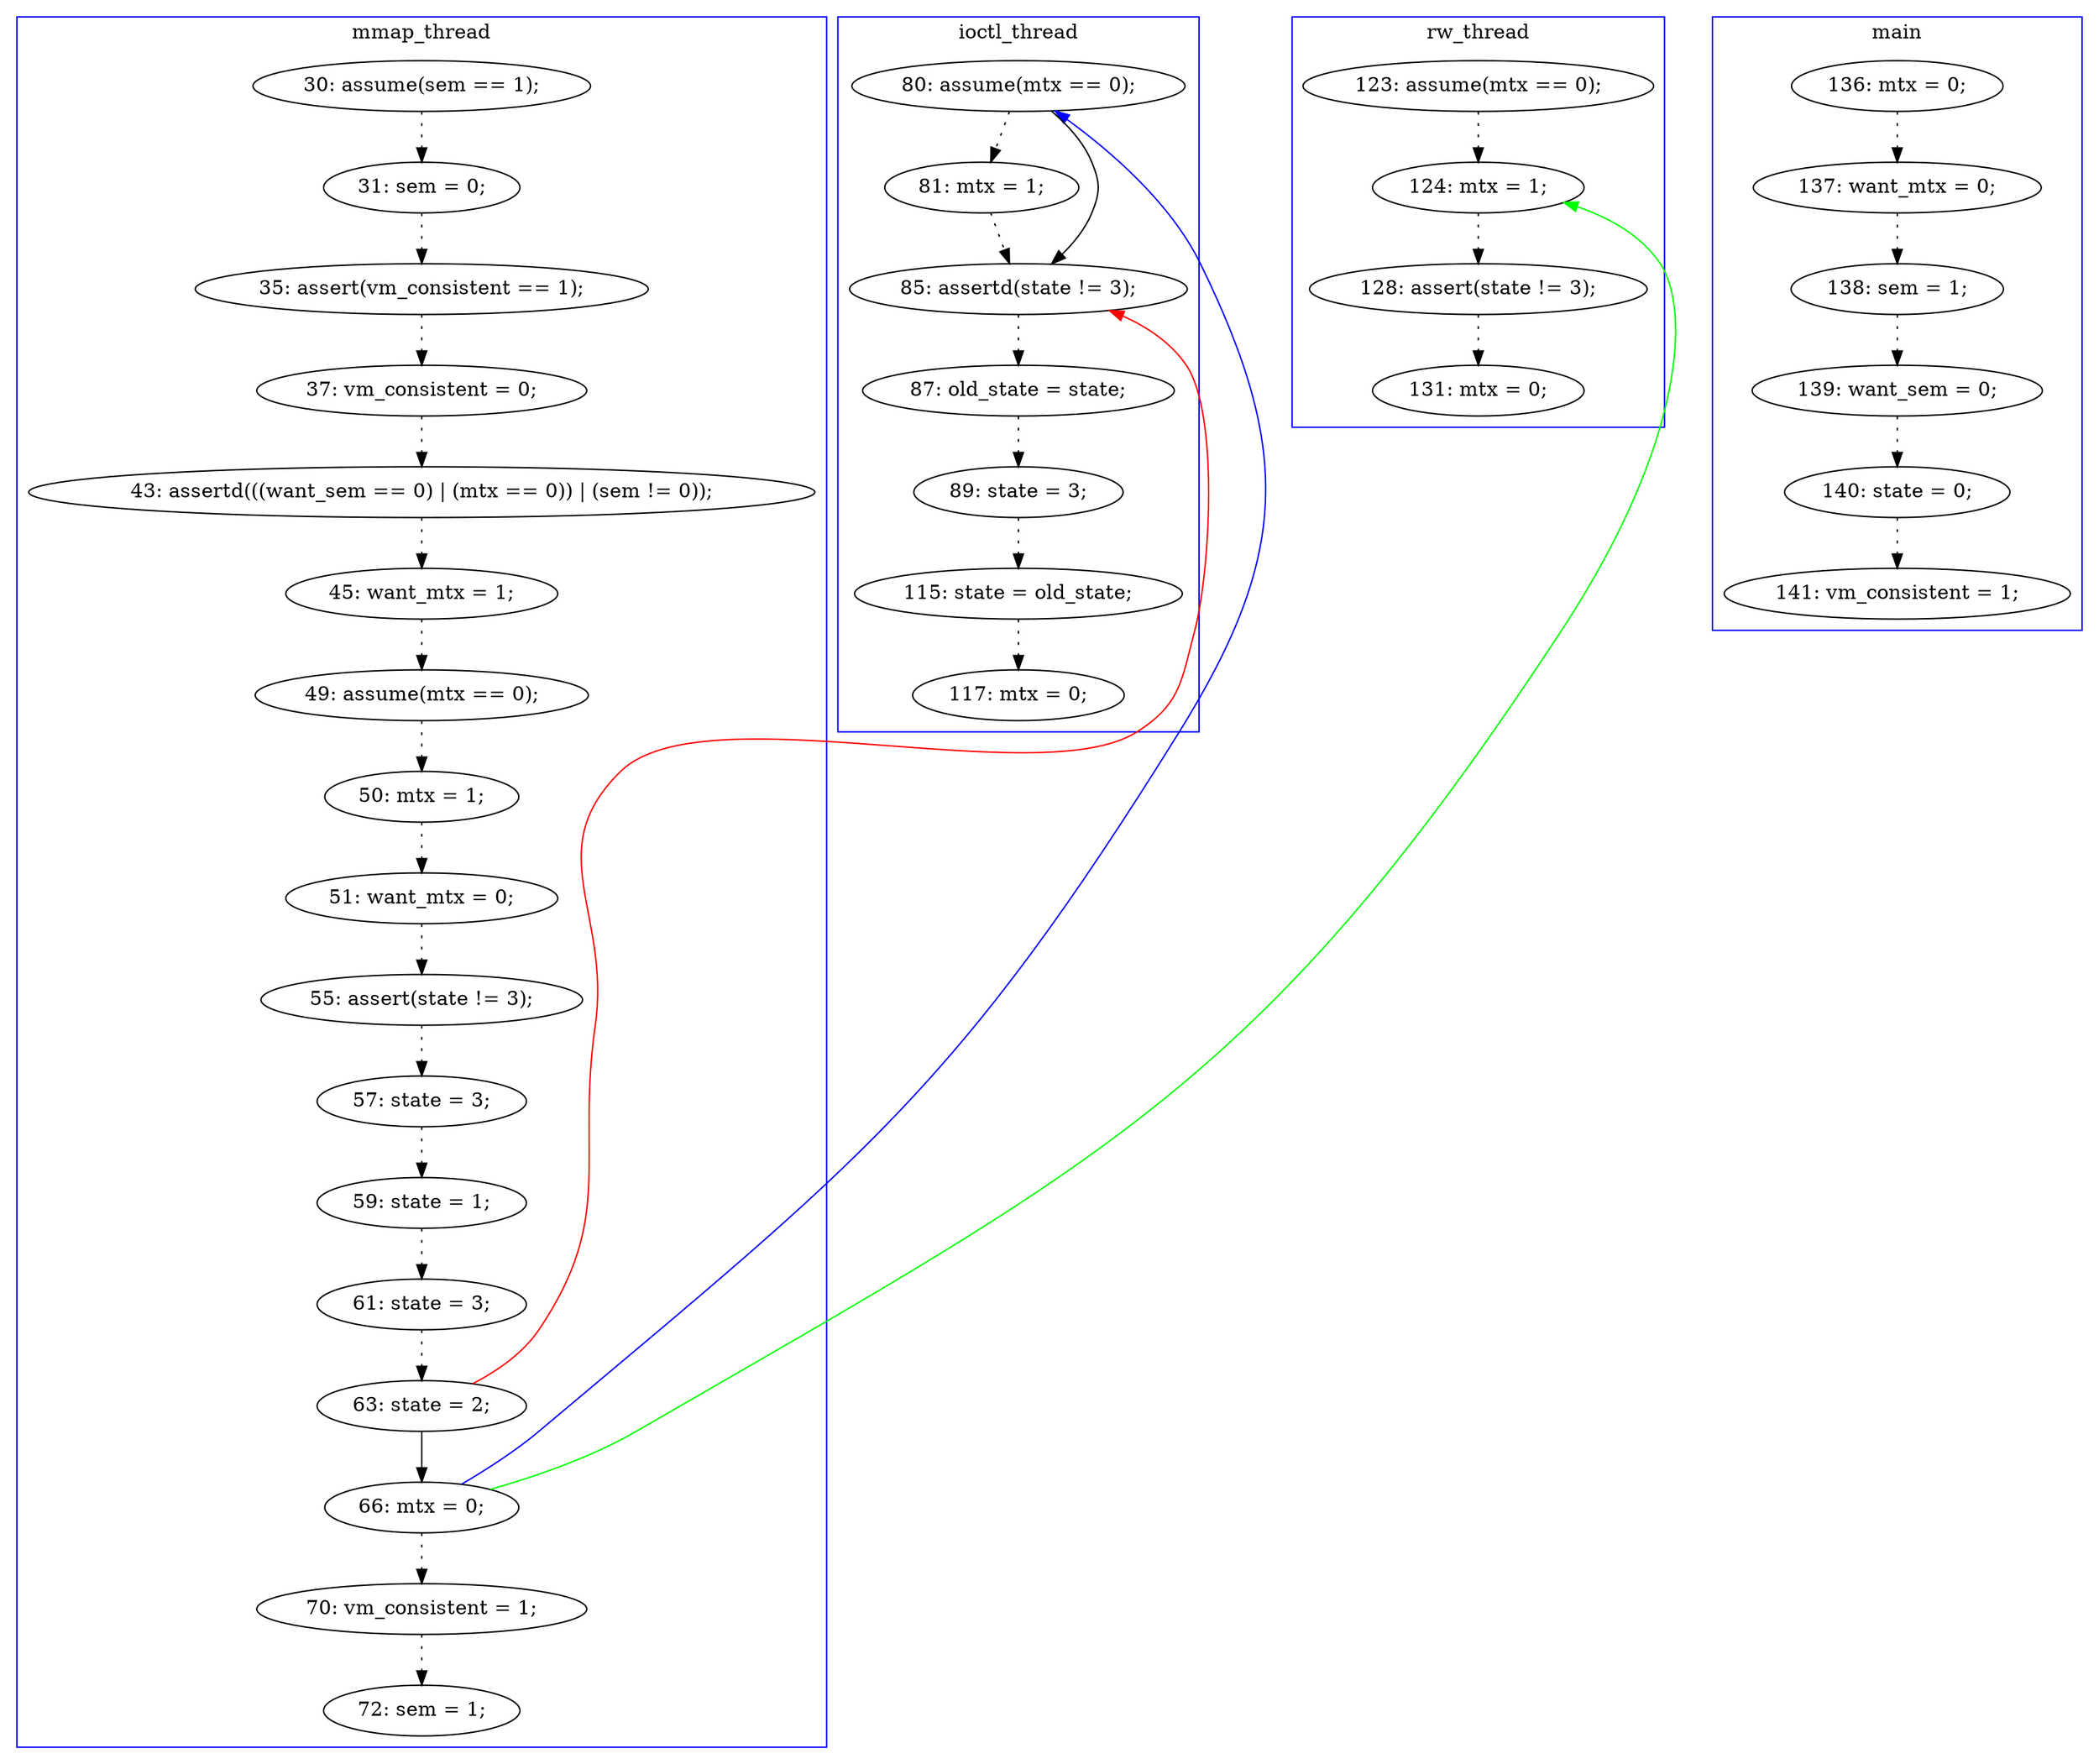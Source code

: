 digraph ProofObject {
	46 -> 47 [style = dotted, color = black]
	37 -> 39 [style = dotted, color = black]
	18 -> 19 [style = dotted, color = black]
	24 -> 26 [color = Black]
	23 -> 24 [style = dotted, color = black]
	12 -> 13 [style = dotted, color = black]
	14 -> 15 [style = dotted, color = black]
	15 -> 16 [style = dotted, color = black]
	26 -> 27 [style = dotted, color = black]
	11 -> 12 [style = dotted, color = black]
	32 -> 33 [style = dotted, color = black]
	2 -> 3 [style = dotted, color = black]
	45 -> 46 [style = dotted, color = black]
	19 -> 20 [style = dotted, color = black]
	31 -> 32 [style = dotted, color = black]
	6 -> 7 [style = dotted, color = black]
	33 -> 36 [style = dotted, color = black]
	26 -> 31 [color = Blue, constraint = false]
	36 -> 37 [style = dotted, color = black]
	16 -> 17 [style = dotted, color = black]
	5 -> 6 [style = dotted, color = black]
	31 -> 33 [color = Black]
	20 -> 21 [style = dotted, color = black]
	39 -> 40 [style = dotted, color = black]
	13 -> 14 [style = dotted, color = black]
	17 -> 18 [style = dotted, color = black]
	21 -> 23 [style = dotted, color = black]
	44 -> 45 [style = dotted, color = black]
	27 -> 28 [style = dotted, color = black]
	26 -> 45 [color = Green, constraint = false]
	10 -> 11 [style = dotted, color = black]
	24 -> 33 [color = Red, constraint = false]
	4 -> 5 [style = dotted, color = black]
	3 -> 4 [style = dotted, color = black]
	subgraph cluster0 {
		label = main
		color = blue
		3  [label = "137: want_mtx = 0;"]
		5  [label = "139: want_sem = 0;"]
		7  [label = "141: vm_consistent = 1;"]
		2  [label = "136: mtx = 0;"]
		4  [label = "138: sem = 1;"]
		6  [label = "140: state = 0;"]
	}
	subgraph cluster2 {
		label = ioctl_thread
		color = blue
		36  [label = "87: old_state = state;"]
		33  [label = "85: assertd(state != 3);"]
		39  [label = "115: state = old_state;"]
		37  [label = "89: state = 3;"]
		32  [label = "81: mtx = 1;"]
		31  [label = "80: assume(mtx == 0);"]
		40  [label = "117: mtx = 0;"]
	}
	subgraph cluster1 {
		label = mmap_thread
		color = blue
		28  [label = "72: sem = 1;"]
		21  [label = "59: state = 1;"]
		14  [label = "43: assertd(((want_sem == 0) | (mtx == 0)) | (sem != 0));"]
		12  [label = "35: assert(vm_consistent == 1);"]
		26  [label = "66: mtx = 0;"]
		13  [label = "37: vm_consistent = 0;"]
		24  [label = "63: state = 2;"]
		17  [label = "50: mtx = 1;"]
		23  [label = "61: state = 3;"]
		15  [label = "45: want_mtx = 1;"]
		11  [label = "31: sem = 0;"]
		16  [label = "49: assume(mtx == 0);"]
		10  [label = "30: assume(sem == 1);"]
		19  [label = "55: assert(state != 3);"]
		18  [label = "51: want_mtx = 0;"]
		27  [label = "70: vm_consistent = 1;"]
		20  [label = "57: state = 3;"]
	}
	subgraph cluster3 {
		label = rw_thread
		color = blue
		45  [label = "124: mtx = 1;"]
		44  [label = "123: assume(mtx == 0);"]
		46  [label = "128: assert(state != 3);"]
		47  [label = "131: mtx = 0;"]
	}
}